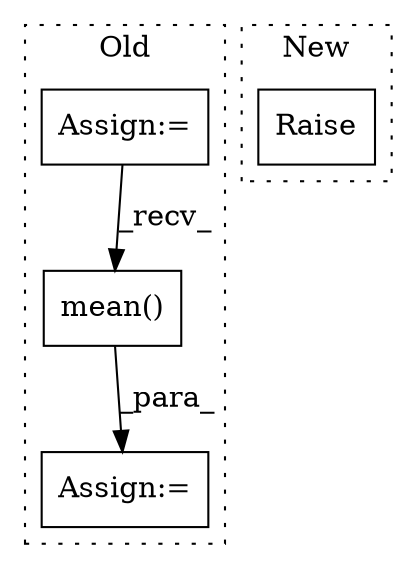 digraph G {
subgraph cluster0 {
1 [label="mean()" a="75" s="11152" l="13" shape="box"];
3 [label="Assign:=" a="68" s="11149" l="3" shape="box"];
4 [label="Assign:=" a="68" s="10985" l="3" shape="box"];
label = "Old";
style="dotted";
}
subgraph cluster1 {
2 [label="Raise" a="91" s="2994" l="6" shape="box"];
label = "New";
style="dotted";
}
1 -> 3 [label="_para_"];
4 -> 1 [label="_recv_"];
}